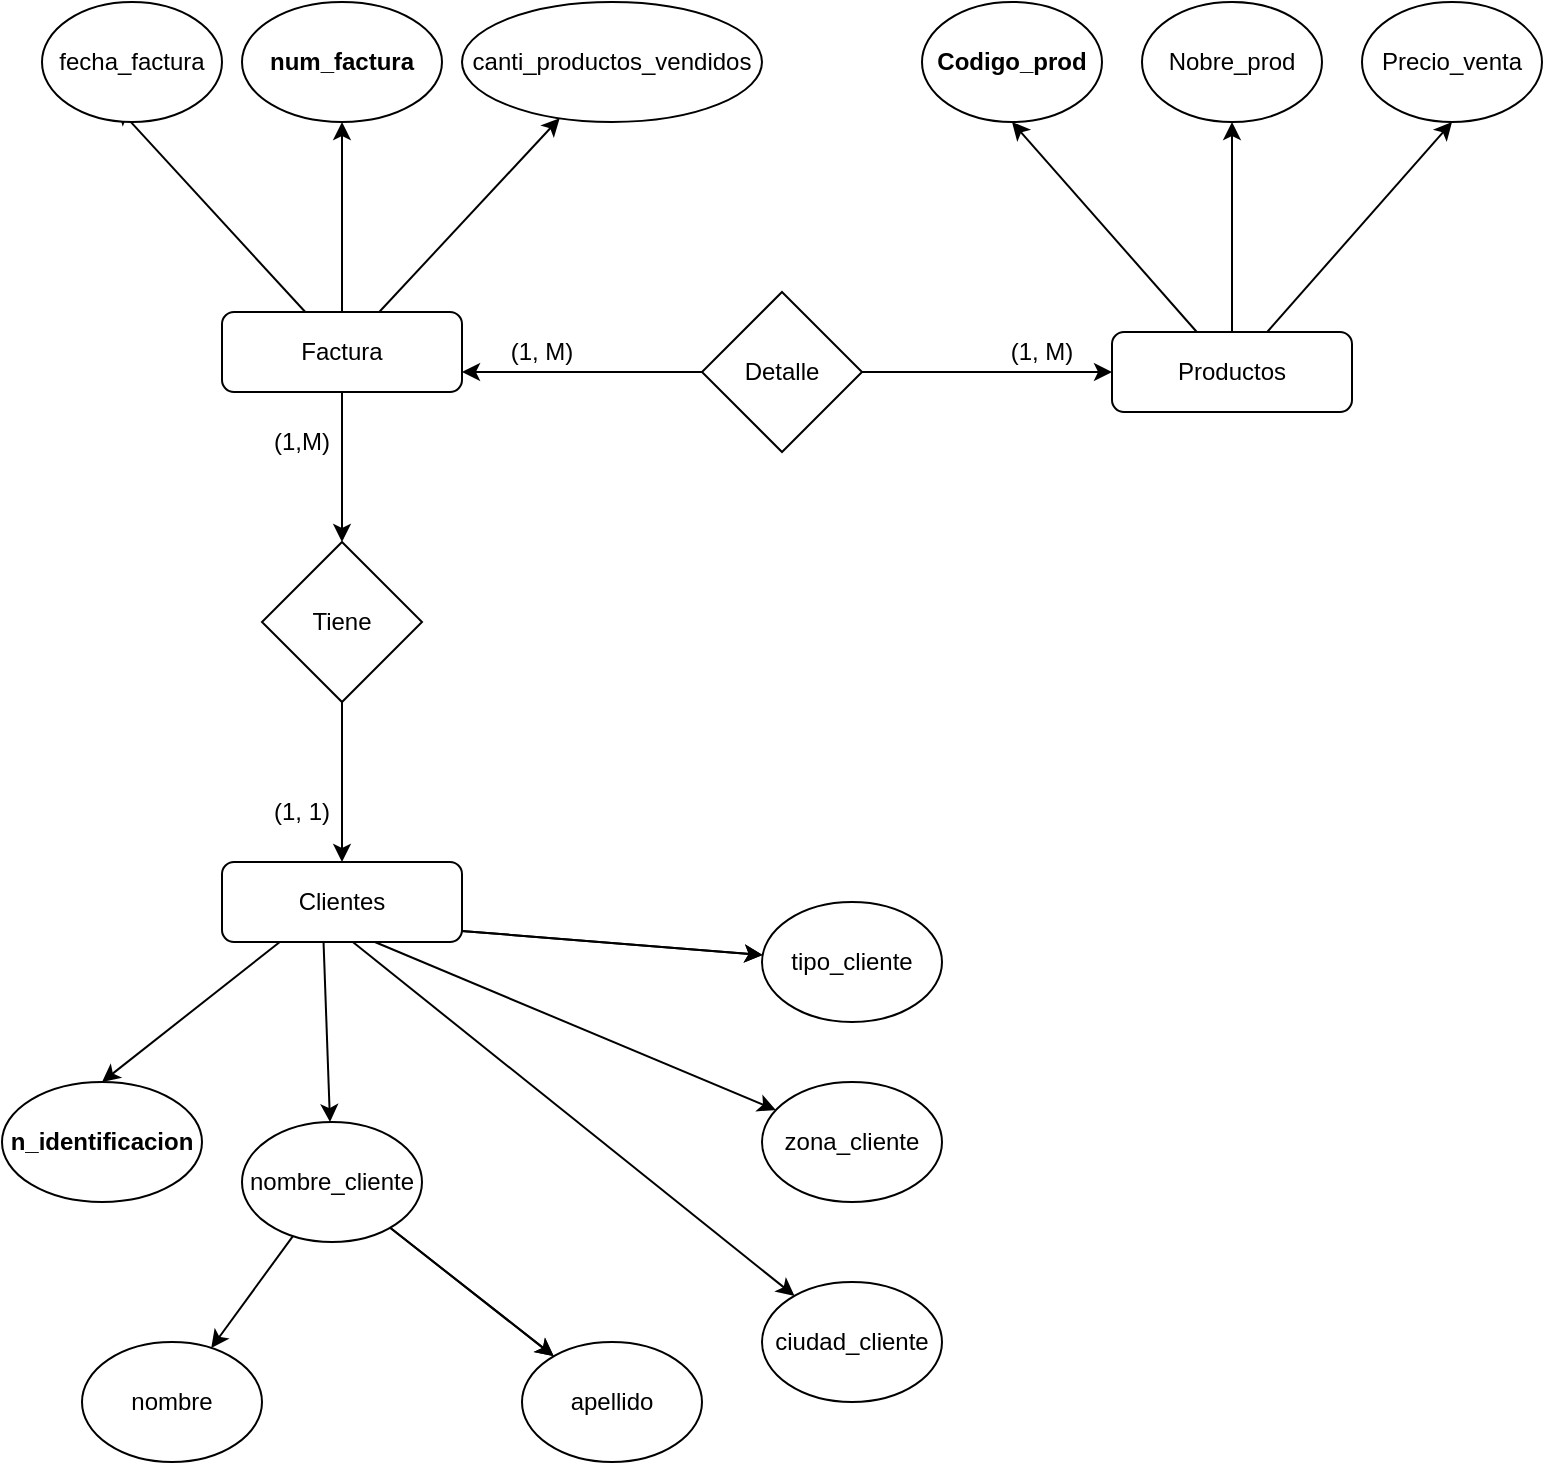 <mxfile version="20.5.3" type="github">
  <diagram id="O0qpOSm16SgBjxaVvejV" name="Página-1">
    <mxGraphModel dx="780" dy="1144" grid="1" gridSize="10" guides="1" tooltips="1" connect="1" arrows="1" fold="1" page="1" pageScale="1" pageWidth="827" pageHeight="1169" math="0" shadow="0">
      <root>
        <mxCell id="0" />
        <mxCell id="1" parent="0" />
        <mxCell id="4L4lI036Q0kjoL5RnD03-4" style="rounded=0;orthogonalLoop=1;jettySize=auto;html=1;entryX=0.417;entryY=0.875;entryDx=0;entryDy=0;entryPerimeter=0;" edge="1" parent="1" source="4L4lI036Q0kjoL5RnD03-1" target="4L4lI036Q0kjoL5RnD03-3">
          <mxGeometry relative="1" as="geometry" />
        </mxCell>
        <mxCell id="4L4lI036Q0kjoL5RnD03-5" style="rounded=0;orthogonalLoop=1;jettySize=auto;html=1;entryX=0.5;entryY=1;entryDx=0;entryDy=0;" edge="1" parent="1" source="4L4lI036Q0kjoL5RnD03-1" target="4L4lI036Q0kjoL5RnD03-2">
          <mxGeometry relative="1" as="geometry" />
        </mxCell>
        <mxCell id="4L4lI036Q0kjoL5RnD03-8" style="edgeStyle=none;rounded=0;orthogonalLoop=1;jettySize=auto;html=1;" edge="1" parent="1" source="4L4lI036Q0kjoL5RnD03-1" target="4L4lI036Q0kjoL5RnD03-6">
          <mxGeometry relative="1" as="geometry" />
        </mxCell>
        <mxCell id="4L4lI036Q0kjoL5RnD03-39" value="" style="edgeStyle=none;rounded=0;orthogonalLoop=1;jettySize=auto;html=1;" edge="1" parent="1" source="4L4lI036Q0kjoL5RnD03-1" target="4L4lI036Q0kjoL5RnD03-36">
          <mxGeometry relative="1" as="geometry" />
        </mxCell>
        <mxCell id="4L4lI036Q0kjoL5RnD03-1" value="Factura" style="rounded=1;whiteSpace=wrap;html=1;" vertex="1" parent="1">
          <mxGeometry x="110" y="545" width="120" height="40" as="geometry" />
        </mxCell>
        <mxCell id="4L4lI036Q0kjoL5RnD03-2" value="num_factura" style="ellipse;whiteSpace=wrap;html=1;fontStyle=1" vertex="1" parent="1">
          <mxGeometry x="120" y="390" width="100" height="60" as="geometry" />
        </mxCell>
        <mxCell id="4L4lI036Q0kjoL5RnD03-3" value="fecha_factura" style="ellipse;whiteSpace=wrap;html=1;" vertex="1" parent="1">
          <mxGeometry x="20" y="390" width="90" height="60" as="geometry" />
        </mxCell>
        <mxCell id="4L4lI036Q0kjoL5RnD03-6" value="canti_productos_vendidos" style="ellipse;whiteSpace=wrap;html=1;" vertex="1" parent="1">
          <mxGeometry x="230" y="390" width="150" height="60" as="geometry" />
        </mxCell>
        <mxCell id="4L4lI036Q0kjoL5RnD03-13" value="" style="edgeStyle=none;rounded=0;orthogonalLoop=1;jettySize=auto;html=1;" edge="1" parent="1" source="4L4lI036Q0kjoL5RnD03-9" target="4L4lI036Q0kjoL5RnD03-11">
          <mxGeometry relative="1" as="geometry" />
        </mxCell>
        <mxCell id="4L4lI036Q0kjoL5RnD03-14" style="rounded=0;orthogonalLoop=1;jettySize=auto;html=1;entryX=0.5;entryY=1;entryDx=0;entryDy=0;" edge="1" parent="1" source="4L4lI036Q0kjoL5RnD03-9" target="4L4lI036Q0kjoL5RnD03-10">
          <mxGeometry relative="1" as="geometry" />
        </mxCell>
        <mxCell id="4L4lI036Q0kjoL5RnD03-15" style="edgeStyle=none;rounded=0;orthogonalLoop=1;jettySize=auto;html=1;entryX=0.5;entryY=1;entryDx=0;entryDy=0;" edge="1" parent="1" source="4L4lI036Q0kjoL5RnD03-9" target="4L4lI036Q0kjoL5RnD03-12">
          <mxGeometry relative="1" as="geometry" />
        </mxCell>
        <mxCell id="4L4lI036Q0kjoL5RnD03-9" value="Productos" style="rounded=1;whiteSpace=wrap;html=1;" vertex="1" parent="1">
          <mxGeometry x="555" y="555" width="120" height="40" as="geometry" />
        </mxCell>
        <mxCell id="4L4lI036Q0kjoL5RnD03-10" value="Codigo_prod" style="ellipse;whiteSpace=wrap;html=1;fontStyle=1" vertex="1" parent="1">
          <mxGeometry x="460" y="390" width="90" height="60" as="geometry" />
        </mxCell>
        <mxCell id="4L4lI036Q0kjoL5RnD03-11" value="Nobre_prod" style="ellipse;whiteSpace=wrap;html=1;" vertex="1" parent="1">
          <mxGeometry x="570" y="390" width="90" height="60" as="geometry" />
        </mxCell>
        <mxCell id="4L4lI036Q0kjoL5RnD03-12" value="Precio_venta" style="ellipse;whiteSpace=wrap;html=1;" vertex="1" parent="1">
          <mxGeometry x="680" y="390" width="90" height="60" as="geometry" />
        </mxCell>
        <mxCell id="4L4lI036Q0kjoL5RnD03-26" value="" style="edgeStyle=none;rounded=0;orthogonalLoop=1;jettySize=auto;html=1;" edge="1" parent="1" target="4L4lI036Q0kjoL5RnD03-19">
          <mxGeometry relative="1" as="geometry">
            <mxPoint x="160.769" y="860" as="sourcePoint" />
          </mxGeometry>
        </mxCell>
        <mxCell id="4L4lI036Q0kjoL5RnD03-27" style="edgeStyle=none;rounded=0;orthogonalLoop=1;jettySize=auto;html=1;entryX=0.5;entryY=0;entryDx=0;entryDy=0;" edge="1" parent="1" target="4L4lI036Q0kjoL5RnD03-18">
          <mxGeometry relative="1" as="geometry">
            <mxPoint x="138.889" y="860" as="sourcePoint" />
          </mxGeometry>
        </mxCell>
        <mxCell id="4L4lI036Q0kjoL5RnD03-31" value="" style="edgeStyle=none;rounded=0;orthogonalLoop=1;jettySize=auto;html=1;" edge="1" parent="1" target="4L4lI036Q0kjoL5RnD03-30">
          <mxGeometry relative="1" as="geometry">
            <mxPoint x="220" y="853.714" as="sourcePoint" />
          </mxGeometry>
        </mxCell>
        <mxCell id="4L4lI036Q0kjoL5RnD03-32" value="" style="edgeStyle=none;rounded=0;orthogonalLoop=1;jettySize=auto;html=1;" edge="1" parent="1" target="4L4lI036Q0kjoL5RnD03-30">
          <mxGeometry relative="1" as="geometry">
            <mxPoint x="220" y="853.714" as="sourcePoint" />
          </mxGeometry>
        </mxCell>
        <mxCell id="4L4lI036Q0kjoL5RnD03-33" style="edgeStyle=none;rounded=0;orthogonalLoop=1;jettySize=auto;html=1;" edge="1" parent="1" target="4L4lI036Q0kjoL5RnD03-29">
          <mxGeometry relative="1" as="geometry">
            <mxPoint x="186.429" y="860" as="sourcePoint" />
          </mxGeometry>
        </mxCell>
        <mxCell id="4L4lI036Q0kjoL5RnD03-34" style="edgeStyle=none;rounded=0;orthogonalLoop=1;jettySize=auto;html=1;" edge="1" parent="1" target="4L4lI036Q0kjoL5RnD03-28">
          <mxGeometry relative="1" as="geometry">
            <mxPoint x="175.417" y="860" as="sourcePoint" />
          </mxGeometry>
        </mxCell>
        <mxCell id="4L4lI036Q0kjoL5RnD03-18" value="n_identificacion" style="ellipse;whiteSpace=wrap;html=1;fontStyle=1" vertex="1" parent="1">
          <mxGeometry y="930" width="100" height="60" as="geometry" />
        </mxCell>
        <mxCell id="4L4lI036Q0kjoL5RnD03-23" value="" style="edgeStyle=none;rounded=0;orthogonalLoop=1;jettySize=auto;html=1;" edge="1" parent="1" source="4L4lI036Q0kjoL5RnD03-19" target="4L4lI036Q0kjoL5RnD03-21">
          <mxGeometry relative="1" as="geometry" />
        </mxCell>
        <mxCell id="4L4lI036Q0kjoL5RnD03-24" value="" style="edgeStyle=none;rounded=0;orthogonalLoop=1;jettySize=auto;html=1;" edge="1" parent="1" source="4L4lI036Q0kjoL5RnD03-19" target="4L4lI036Q0kjoL5RnD03-21">
          <mxGeometry relative="1" as="geometry" />
        </mxCell>
        <mxCell id="4L4lI036Q0kjoL5RnD03-25" style="edgeStyle=none;rounded=0;orthogonalLoop=1;jettySize=auto;html=1;" edge="1" parent="1" source="4L4lI036Q0kjoL5RnD03-19" target="4L4lI036Q0kjoL5RnD03-20">
          <mxGeometry relative="1" as="geometry" />
        </mxCell>
        <mxCell id="4L4lI036Q0kjoL5RnD03-19" value="nombre_cliente" style="ellipse;whiteSpace=wrap;html=1;" vertex="1" parent="1">
          <mxGeometry x="120" y="950" width="90" height="60" as="geometry" />
        </mxCell>
        <mxCell id="4L4lI036Q0kjoL5RnD03-20" value="nombre" style="ellipse;whiteSpace=wrap;html=1;" vertex="1" parent="1">
          <mxGeometry x="40" y="1060" width="90" height="60" as="geometry" />
        </mxCell>
        <mxCell id="4L4lI036Q0kjoL5RnD03-21" value="apellido" style="ellipse;whiteSpace=wrap;html=1;" vertex="1" parent="1">
          <mxGeometry x="260" y="1060" width="90" height="60" as="geometry" />
        </mxCell>
        <mxCell id="4L4lI036Q0kjoL5RnD03-28" value="ciudad_cliente" style="ellipse;whiteSpace=wrap;html=1;" vertex="1" parent="1">
          <mxGeometry x="380" y="1030" width="90" height="60" as="geometry" />
        </mxCell>
        <mxCell id="4L4lI036Q0kjoL5RnD03-29" value="zona_cliente" style="ellipse;whiteSpace=wrap;html=1;" vertex="1" parent="1">
          <mxGeometry x="380" y="930" width="90" height="60" as="geometry" />
        </mxCell>
        <mxCell id="4L4lI036Q0kjoL5RnD03-30" value="tipo_cliente" style="ellipse;whiteSpace=wrap;html=1;" vertex="1" parent="1">
          <mxGeometry x="380" y="840" width="90" height="60" as="geometry" />
        </mxCell>
        <mxCell id="4L4lI036Q0kjoL5RnD03-37" value="" style="edgeStyle=none;rounded=0;orthogonalLoop=1;jettySize=auto;html=1;" edge="1" parent="1" source="4L4lI036Q0kjoL5RnD03-35" target="4L4lI036Q0kjoL5RnD03-9">
          <mxGeometry relative="1" as="geometry" />
        </mxCell>
        <mxCell id="4L4lI036Q0kjoL5RnD03-38" style="edgeStyle=none;rounded=0;orthogonalLoop=1;jettySize=auto;html=1;entryX=1;entryY=0.75;entryDx=0;entryDy=0;" edge="1" parent="1" source="4L4lI036Q0kjoL5RnD03-35" target="4L4lI036Q0kjoL5RnD03-1">
          <mxGeometry relative="1" as="geometry" />
        </mxCell>
        <mxCell id="4L4lI036Q0kjoL5RnD03-35" value="Detalle" style="rhombus;whiteSpace=wrap;html=1;" vertex="1" parent="1">
          <mxGeometry x="350" y="535" width="80" height="80" as="geometry" />
        </mxCell>
        <mxCell id="4L4lI036Q0kjoL5RnD03-44" style="edgeStyle=none;rounded=0;orthogonalLoop=1;jettySize=auto;html=1;" edge="1" parent="1" source="4L4lI036Q0kjoL5RnD03-36" target="4L4lI036Q0kjoL5RnD03-41">
          <mxGeometry relative="1" as="geometry" />
        </mxCell>
        <mxCell id="4L4lI036Q0kjoL5RnD03-36" value="Tiene" style="rhombus;whiteSpace=wrap;html=1;" vertex="1" parent="1">
          <mxGeometry x="130" y="660" width="80" height="80" as="geometry" />
        </mxCell>
        <mxCell id="4L4lI036Q0kjoL5RnD03-41" value="Clientes" style="rounded=1;whiteSpace=wrap;html=1;" vertex="1" parent="1">
          <mxGeometry x="110" y="820" width="120" height="40" as="geometry" />
        </mxCell>
        <mxCell id="4L4lI036Q0kjoL5RnD03-45" value="(1, M)" style="text;html=1;strokeColor=none;fillColor=none;align=center;verticalAlign=middle;whiteSpace=wrap;rounded=0;" vertex="1" parent="1">
          <mxGeometry x="490" y="550" width="60" height="30" as="geometry" />
        </mxCell>
        <mxCell id="4L4lI036Q0kjoL5RnD03-46" value="(1, M)" style="text;html=1;strokeColor=none;fillColor=none;align=center;verticalAlign=middle;whiteSpace=wrap;rounded=0;" vertex="1" parent="1">
          <mxGeometry x="240" y="550" width="60" height="30" as="geometry" />
        </mxCell>
        <mxCell id="4L4lI036Q0kjoL5RnD03-47" value="(1,M)" style="text;html=1;strokeColor=none;fillColor=none;align=center;verticalAlign=middle;whiteSpace=wrap;rounded=0;" vertex="1" parent="1">
          <mxGeometry x="120" y="595" width="60" height="30" as="geometry" />
        </mxCell>
        <mxCell id="4L4lI036Q0kjoL5RnD03-48" value="(1, 1)" style="text;html=1;strokeColor=none;fillColor=none;align=center;verticalAlign=middle;whiteSpace=wrap;rounded=0;" vertex="1" parent="1">
          <mxGeometry x="120" y="780" width="60" height="30" as="geometry" />
        </mxCell>
      </root>
    </mxGraphModel>
  </diagram>
</mxfile>
